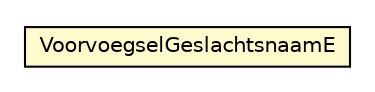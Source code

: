#!/usr/local/bin/dot
#
# Class diagram 
# Generated by UMLGraph version R5_6-24-gf6e263 (http://www.umlgraph.org/)
#

digraph G {
	edge [fontname="Helvetica",fontsize=10,labelfontname="Helvetica",labelfontsize=10];
	node [fontname="Helvetica",fontsize=10,shape=plaintext];
	nodesep=0.25;
	ranksep=0.5;
	// nl.egem.stuf.sector.bg._0204.VoorvoegselGeslachtsnaamE
	c238419 [label=<<table title="nl.egem.stuf.sector.bg._0204.VoorvoegselGeslachtsnaamE" border="0" cellborder="1" cellspacing="0" cellpadding="2" port="p" bgcolor="lemonChiffon" href="./VoorvoegselGeslachtsnaamE.html">
		<tr><td><table border="0" cellspacing="0" cellpadding="1">
<tr><td align="center" balign="center"> VoorvoegselGeslachtsnaamE </td></tr>
		</table></td></tr>
		</table>>, URL="./VoorvoegselGeslachtsnaamE.html", fontname="Helvetica", fontcolor="black", fontsize=10.0];
}

